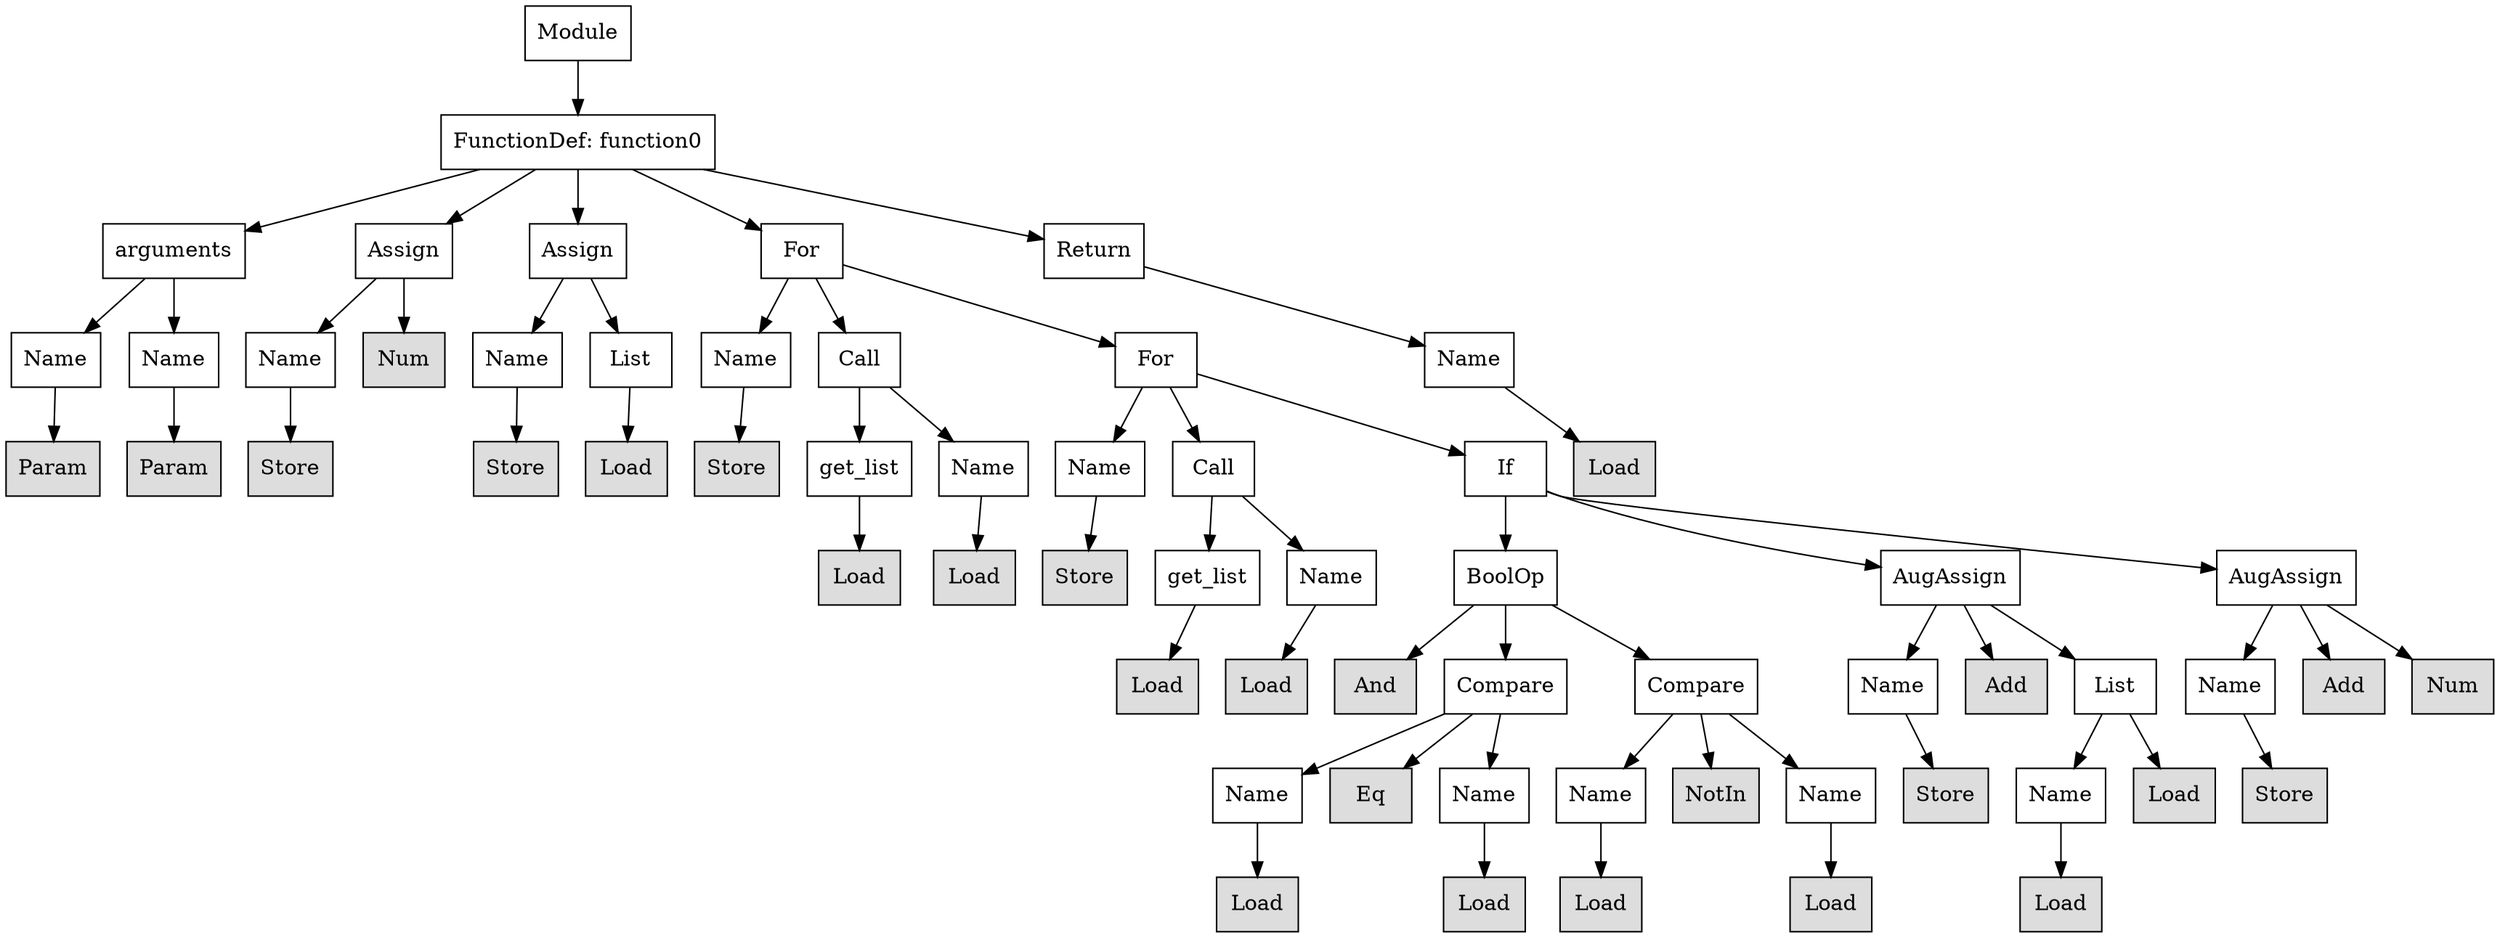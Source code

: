 digraph G {
n0 [shape=rect, label="Module"];
n1 [shape=rect, label="FunctionDef: function0"];
n2 [shape=rect, label="arguments"];
n3 [shape=rect, label="Assign"];
n4 [shape=rect, label="Assign"];
n5 [shape=rect, label="For"];
n6 [shape=rect, label="Return"];
n7 [shape=rect, label="Name"];
n8 [shape=rect, label="Name"];
n9 [shape=rect, label="Name"];
n10 [shape=rect, label="Num" style="filled" fillcolor="#dddddd"];
n11 [shape=rect, label="Name"];
n12 [shape=rect, label="List"];
n13 [shape=rect, label="Name"];
n14 [shape=rect, label="Call"];
n15 [shape=rect, label="For"];
n16 [shape=rect, label="Name"];
n17 [shape=rect, label="Param" style="filled" fillcolor="#dddddd"];
n18 [shape=rect, label="Param" style="filled" fillcolor="#dddddd"];
n19 [shape=rect, label="Store" style="filled" fillcolor="#dddddd"];
n20 [shape=rect, label="Store" style="filled" fillcolor="#dddddd"];
n21 [shape=rect, label="Load" style="filled" fillcolor="#dddddd"];
n22 [shape=rect, label="Store" style="filled" fillcolor="#dddddd"];
n23 [shape=rect, label="get_list"];
n24 [shape=rect, label="Name"];
n25 [shape=rect, label="Name"];
n26 [shape=rect, label="Call"];
n27 [shape=rect, label="If"];
n28 [shape=rect, label="Load" style="filled" fillcolor="#dddddd"];
n29 [shape=rect, label="Load" style="filled" fillcolor="#dddddd"];
n30 [shape=rect, label="Load" style="filled" fillcolor="#dddddd"];
n31 [shape=rect, label="Store" style="filled" fillcolor="#dddddd"];
n32 [shape=rect, label="get_list"];
n33 [shape=rect, label="Name"];
n34 [shape=rect, label="BoolOp"];
n35 [shape=rect, label="AugAssign"];
n36 [shape=rect, label="AugAssign"];
n37 [shape=rect, label="Load" style="filled" fillcolor="#dddddd"];
n38 [shape=rect, label="Load" style="filled" fillcolor="#dddddd"];
n39 [shape=rect, label="And" style="filled" fillcolor="#dddddd"];
n40 [shape=rect, label="Compare"];
n41 [shape=rect, label="Compare"];
n42 [shape=rect, label="Name"];
n43 [shape=rect, label="Add" style="filled" fillcolor="#dddddd"];
n44 [shape=rect, label="List"];
n45 [shape=rect, label="Name"];
n46 [shape=rect, label="Add" style="filled" fillcolor="#dddddd"];
n47 [shape=rect, label="Num" style="filled" fillcolor="#dddddd"];
n48 [shape=rect, label="Name"];
n49 [shape=rect, label="Eq" style="filled" fillcolor="#dddddd"];
n50 [shape=rect, label="Name"];
n51 [shape=rect, label="Name"];
n52 [shape=rect, label="NotIn" style="filled" fillcolor="#dddddd"];
n53 [shape=rect, label="Name"];
n54 [shape=rect, label="Store" style="filled" fillcolor="#dddddd"];
n55 [shape=rect, label="Name"];
n56 [shape=rect, label="Load" style="filled" fillcolor="#dddddd"];
n57 [shape=rect, label="Store" style="filled" fillcolor="#dddddd"];
n58 [shape=rect, label="Load" style="filled" fillcolor="#dddddd"];
n59 [shape=rect, label="Load" style="filled" fillcolor="#dddddd"];
n60 [shape=rect, label="Load" style="filled" fillcolor="#dddddd"];
n61 [shape=rect, label="Load" style="filled" fillcolor="#dddddd"];
n62 [shape=rect, label="Load" style="filled" fillcolor="#dddddd"];
n0 -> n1;
n1 -> n2;
n1 -> n3;
n1 -> n4;
n1 -> n5;
n1 -> n6;
n2 -> n7;
n2 -> n8;
n3 -> n9;
n3 -> n10;
n4 -> n11;
n4 -> n12;
n5 -> n13;
n5 -> n14;
n5 -> n15;
n6 -> n16;
n7 -> n17;
n8 -> n18;
n9 -> n19;
n11 -> n20;
n12 -> n21;
n13 -> n22;
n14 -> n23;
n14 -> n24;
n15 -> n25;
n15 -> n26;
n15 -> n27;
n16 -> n28;
n23 -> n29;
n24 -> n30;
n25 -> n31;
n26 -> n32;
n26 -> n33;
n27 -> n34;
n27 -> n35;
n27 -> n36;
n32 -> n37;
n33 -> n38;
n34 -> n39;
n34 -> n40;
n34 -> n41;
n35 -> n42;
n35 -> n43;
n35 -> n44;
n36 -> n45;
n36 -> n46;
n36 -> n47;
n40 -> n48;
n40 -> n49;
n40 -> n50;
n41 -> n51;
n41 -> n52;
n41 -> n53;
n42 -> n54;
n44 -> n55;
n44 -> n56;
n45 -> n57;
n48 -> n58;
n50 -> n59;
n51 -> n60;
n53 -> n61;
n55 -> n62;
}
